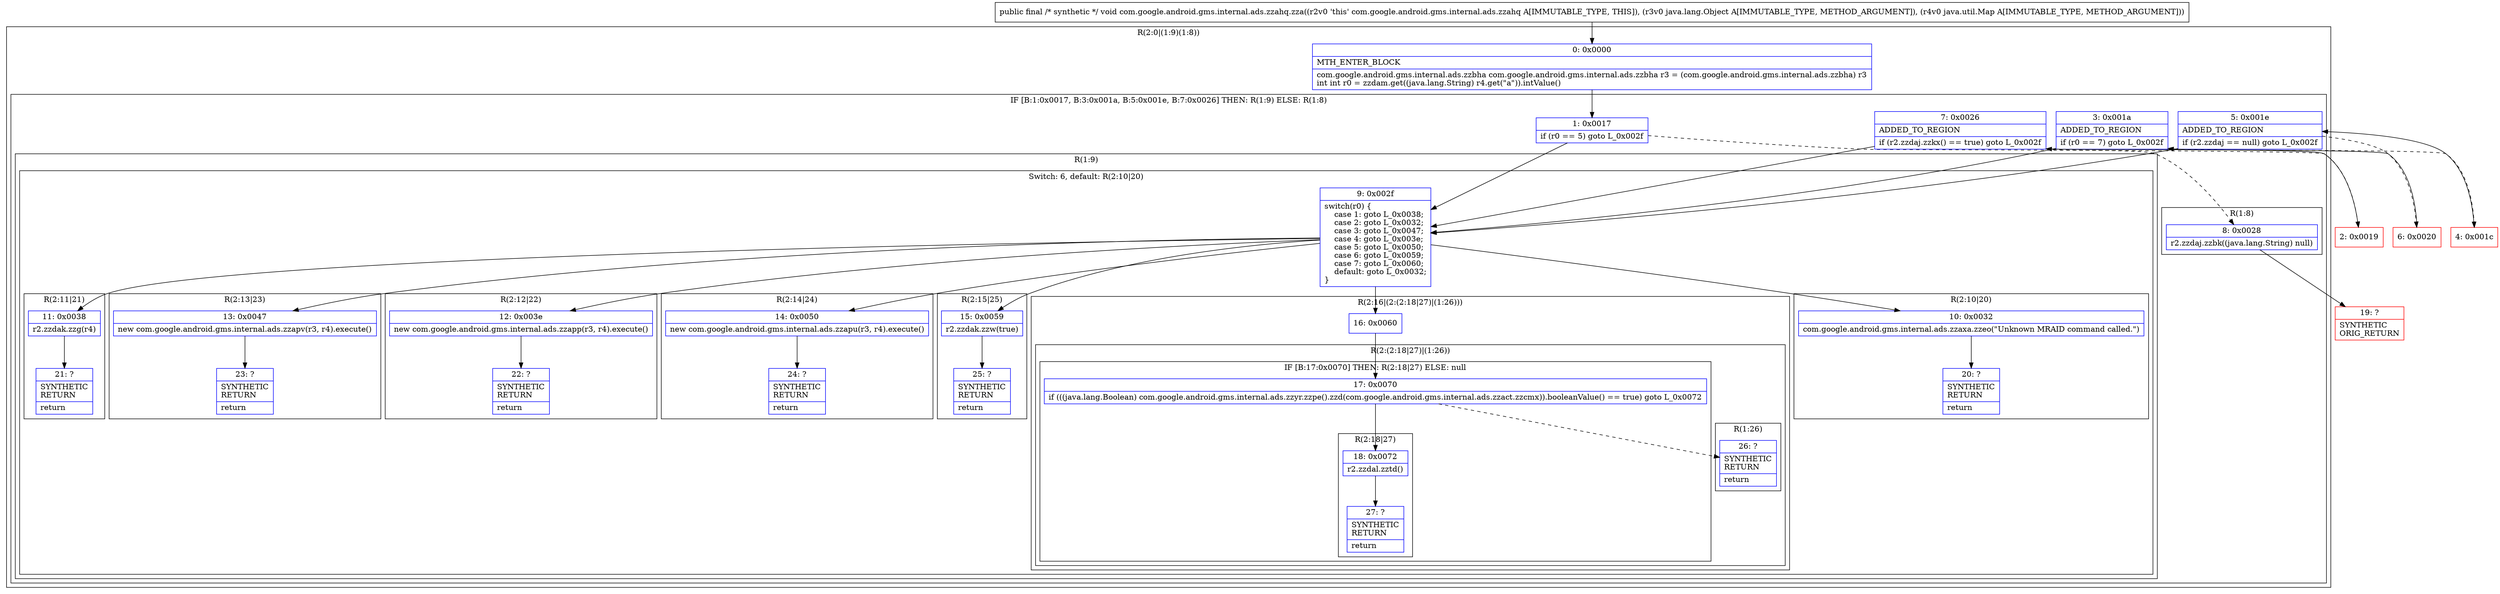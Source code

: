 digraph "CFG forcom.google.android.gms.internal.ads.zzahq.zza(Ljava\/lang\/Object;Ljava\/util\/Map;)V" {
subgraph cluster_Region_1093549042 {
label = "R(2:0|(1:9)(1:8))";
node [shape=record,color=blue];
Node_0 [shape=record,label="{0\:\ 0x0000|MTH_ENTER_BLOCK\l|com.google.android.gms.internal.ads.zzbha com.google.android.gms.internal.ads.zzbha r3 = (com.google.android.gms.internal.ads.zzbha) r3\lint int r0 = zzdam.get((java.lang.String) r4.get(\"a\")).intValue()\l}"];
subgraph cluster_IfRegion_911362515 {
label = "IF [B:1:0x0017, B:3:0x001a, B:5:0x001e, B:7:0x0026] THEN: R(1:9) ELSE: R(1:8)";
node [shape=record,color=blue];
Node_1 [shape=record,label="{1\:\ 0x0017|if (r0 == 5) goto L_0x002f\l}"];
Node_3 [shape=record,label="{3\:\ 0x001a|ADDED_TO_REGION\l|if (r0 == 7) goto L_0x002f\l}"];
Node_5 [shape=record,label="{5\:\ 0x001e|ADDED_TO_REGION\l|if (r2.zzdaj == null) goto L_0x002f\l}"];
Node_7 [shape=record,label="{7\:\ 0x0026|ADDED_TO_REGION\l|if (r2.zzdaj.zzkx() == true) goto L_0x002f\l}"];
subgraph cluster_Region_778304963 {
label = "R(1:9)";
node [shape=record,color=blue];
subgraph cluster_SwitchRegion_981266988 {
label = "Switch: 6, default: R(2:10|20)";
node [shape=record,color=blue];
Node_9 [shape=record,label="{9\:\ 0x002f|switch(r0) \{\l    case 1: goto L_0x0038;\l    case 2: goto L_0x0032;\l    case 3: goto L_0x0047;\l    case 4: goto L_0x003e;\l    case 5: goto L_0x0050;\l    case 6: goto L_0x0059;\l    case 7: goto L_0x0060;\l    default: goto L_0x0032;\l\}\l}"];
subgraph cluster_Region_1934854065 {
label = "R(2:11|21)";
node [shape=record,color=blue];
Node_11 [shape=record,label="{11\:\ 0x0038|r2.zzdak.zzg(r4)\l}"];
Node_21 [shape=record,label="{21\:\ ?|SYNTHETIC\lRETURN\l|return\l}"];
}
subgraph cluster_Region_1381752634 {
label = "R(2:13|23)";
node [shape=record,color=blue];
Node_13 [shape=record,label="{13\:\ 0x0047|new com.google.android.gms.internal.ads.zzapv(r3, r4).execute()\l}"];
Node_23 [shape=record,label="{23\:\ ?|SYNTHETIC\lRETURN\l|return\l}"];
}
subgraph cluster_Region_1615452905 {
label = "R(2:12|22)";
node [shape=record,color=blue];
Node_12 [shape=record,label="{12\:\ 0x003e|new com.google.android.gms.internal.ads.zzapp(r3, r4).execute()\l}"];
Node_22 [shape=record,label="{22\:\ ?|SYNTHETIC\lRETURN\l|return\l}"];
}
subgraph cluster_Region_101913416 {
label = "R(2:14|24)";
node [shape=record,color=blue];
Node_14 [shape=record,label="{14\:\ 0x0050|new com.google.android.gms.internal.ads.zzapu(r3, r4).execute()\l}"];
Node_24 [shape=record,label="{24\:\ ?|SYNTHETIC\lRETURN\l|return\l}"];
}
subgraph cluster_Region_2368762 {
label = "R(2:15|25)";
node [shape=record,color=blue];
Node_15 [shape=record,label="{15\:\ 0x0059|r2.zzdak.zzw(true)\l}"];
Node_25 [shape=record,label="{25\:\ ?|SYNTHETIC\lRETURN\l|return\l}"];
}
subgraph cluster_Region_1394643477 {
label = "R(2:16|(2:(2:18|27)|(1:26)))";
node [shape=record,color=blue];
Node_16 [shape=record,label="{16\:\ 0x0060}"];
subgraph cluster_Region_1654448215 {
label = "R(2:(2:18|27)|(1:26))";
node [shape=record,color=blue];
subgraph cluster_IfRegion_228433338 {
label = "IF [B:17:0x0070] THEN: R(2:18|27) ELSE: null";
node [shape=record,color=blue];
Node_17 [shape=record,label="{17\:\ 0x0070|if (((java.lang.Boolean) com.google.android.gms.internal.ads.zzyr.zzpe().zzd(com.google.android.gms.internal.ads.zzact.zzcmx)).booleanValue() == true) goto L_0x0072\l}"];
subgraph cluster_Region_750746375 {
label = "R(2:18|27)";
node [shape=record,color=blue];
Node_18 [shape=record,label="{18\:\ 0x0072|r2.zzdal.zztd()\l}"];
Node_27 [shape=record,label="{27\:\ ?|SYNTHETIC\lRETURN\l|return\l}"];
}
}
subgraph cluster_Region_2077811903 {
label = "R(1:26)";
node [shape=record,color=blue];
Node_26 [shape=record,label="{26\:\ ?|SYNTHETIC\lRETURN\l|return\l}"];
}
}
}
subgraph cluster_Region_2118331851 {
label = "R(2:10|20)";
node [shape=record,color=blue];
Node_10 [shape=record,label="{10\:\ 0x0032|com.google.android.gms.internal.ads.zzaxa.zzeo(\"Unknown MRAID command called.\")\l}"];
Node_20 [shape=record,label="{20\:\ ?|SYNTHETIC\lRETURN\l|return\l}"];
}
}
}
subgraph cluster_Region_525475828 {
label = "R(1:8)";
node [shape=record,color=blue];
Node_8 [shape=record,label="{8\:\ 0x0028|r2.zzdaj.zzbk((java.lang.String) null)\l}"];
}
}
}
Node_2 [shape=record,color=red,label="{2\:\ 0x0019}"];
Node_4 [shape=record,color=red,label="{4\:\ 0x001c}"];
Node_6 [shape=record,color=red,label="{6\:\ 0x0020}"];
Node_19 [shape=record,color=red,label="{19\:\ ?|SYNTHETIC\lORIG_RETURN\l}"];
MethodNode[shape=record,label="{public final \/* synthetic *\/ void com.google.android.gms.internal.ads.zzahq.zza((r2v0 'this' com.google.android.gms.internal.ads.zzahq A[IMMUTABLE_TYPE, THIS]), (r3v0 java.lang.Object A[IMMUTABLE_TYPE, METHOD_ARGUMENT]), (r4v0 java.util.Map A[IMMUTABLE_TYPE, METHOD_ARGUMENT])) }"];
MethodNode -> Node_0;
Node_0 -> Node_1;
Node_1 -> Node_2[style=dashed];
Node_1 -> Node_9;
Node_3 -> Node_4[style=dashed];
Node_3 -> Node_9;
Node_5 -> Node_6[style=dashed];
Node_5 -> Node_9;
Node_7 -> Node_8[style=dashed];
Node_7 -> Node_9;
Node_9 -> Node_10;
Node_9 -> Node_11;
Node_9 -> Node_12;
Node_9 -> Node_13;
Node_9 -> Node_14;
Node_9 -> Node_15;
Node_9 -> Node_16;
Node_11 -> Node_21;
Node_13 -> Node_23;
Node_12 -> Node_22;
Node_14 -> Node_24;
Node_15 -> Node_25;
Node_16 -> Node_17;
Node_17 -> Node_18;
Node_17 -> Node_26[style=dashed];
Node_18 -> Node_27;
Node_10 -> Node_20;
Node_8 -> Node_19;
Node_2 -> Node_3;
Node_4 -> Node_5;
Node_6 -> Node_7;
}

